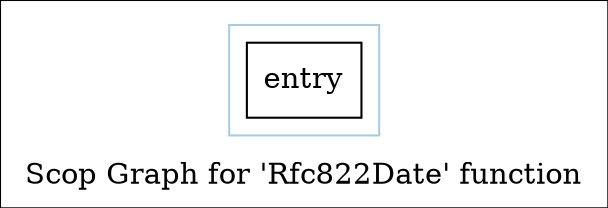 digraph "Scop Graph for 'Rfc822Date' function" {
	label="Scop Graph for 'Rfc822Date' function";

	Node0x1a11480 [shape=record,label="{entry}"];
	colorscheme = "paired12"
        subgraph cluster_0x1a3c830 {
          label = "";
          style = solid;
          color = 1
          Node0x1a11480;
        }
}
